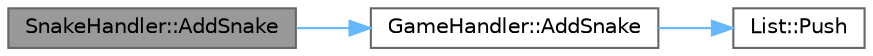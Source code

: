 digraph "SnakeHandler::AddSnake"
{
 // LATEX_PDF_SIZE
  bgcolor="transparent";
  edge [fontname=Helvetica,fontsize=10,labelfontname=Helvetica,labelfontsize=10];
  node [fontname=Helvetica,fontsize=10,shape=box,height=0.2,width=0.4];
  rankdir="LR";
  Node1 [id="Node000001",label="SnakeHandler::AddSnake",height=0.2,width=0.4,color="gray40", fillcolor="grey60", style="filled", fontcolor="black",tooltip="Добавление змеи в список змей."];
  Node1 -> Node2 [id="edge1_Node000001_Node000002",color="steelblue1",style="solid",tooltip=" "];
  Node2 [id="Node000002",label="GameHandler::AddSnake",height=0.2,width=0.4,color="grey40", fillcolor="white", style="filled",URL="$class_game_handler.html#a8a07fd1cf3cb7835687a6a78acb29189",tooltip="Добавление змеи в список змей."];
  Node2 -> Node3 [id="edge2_Node000002_Node000003",color="steelblue1",style="solid",tooltip=" "];
  Node3 [id="Node000003",label="List::Push",height=0.2,width=0.4,color="grey40", fillcolor="white", style="filled",URL="$class_list.html#affc43ba30cfcbe45d8d98920d38351c6",tooltip=" "];
}
